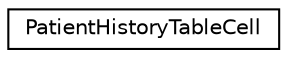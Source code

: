 digraph G
{
  edge [fontname="Helvetica",fontsize="10",labelfontname="Helvetica",labelfontsize="10"];
  node [fontname="Helvetica",fontsize="10",shape=record];
  rankdir="LR";
  Node1 [label="PatientHistoryTableCell",height=0.2,width=0.4,color="black", fillcolor="white", style="filled",URL="$interface_patient_history_table_cell.html"];
}
